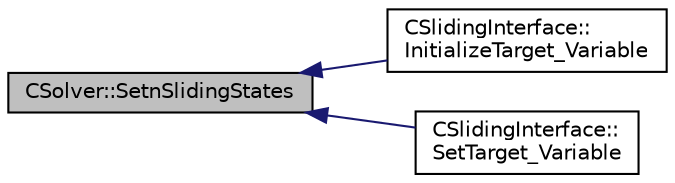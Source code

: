 digraph "CSolver::SetnSlidingStates"
{
  edge [fontname="Helvetica",fontsize="10",labelfontname="Helvetica",labelfontsize="10"];
  node [fontname="Helvetica",fontsize="10",shape=record];
  rankdir="LR";
  Node4622 [label="CSolver::SetnSlidingStates",height=0.2,width=0.4,color="black", fillcolor="grey75", style="filled", fontcolor="black"];
  Node4622 -> Node4623 [dir="back",color="midnightblue",fontsize="10",style="solid",fontname="Helvetica"];
  Node4623 [label="CSlidingInterface::\lInitializeTarget_Variable",height=0.2,width=0.4,color="black", fillcolor="white", style="filled",URL="$class_c_sliding_interface.html#a5d41eba4486afec9e8a5047a8a626939",tooltip="A virtual member, initializes the target variable for sliding mesh. "];
  Node4622 -> Node4624 [dir="back",color="midnightblue",fontsize="10",style="solid",fontname="Helvetica"];
  Node4624 [label="CSlidingInterface::\lSetTarget_Variable",height=0.2,width=0.4,color="black", fillcolor="white", style="filled",URL="$class_c_sliding_interface.html#a2d5e79c5ef01390fb14245cccdd368b5",tooltip="Set the variable that has been received from the target mesh into the target mesh. "];
}
